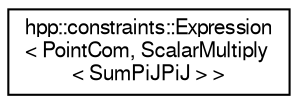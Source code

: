 digraph "Graphical Class Hierarchy"
{
  edge [fontname="FreeSans",fontsize="10",labelfontname="FreeSans",labelfontsize="10"];
  node [fontname="FreeSans",fontsize="10",shape=record];
  rankdir="LR";
  Node1 [label="hpp::constraints::Expression\l\< PointCom, ScalarMultiply\l\< SumPiJPiJ \> \>",height=0.2,width=0.4,color="black", fillcolor="white", style="filled",URL="$a00009.html"];
}

